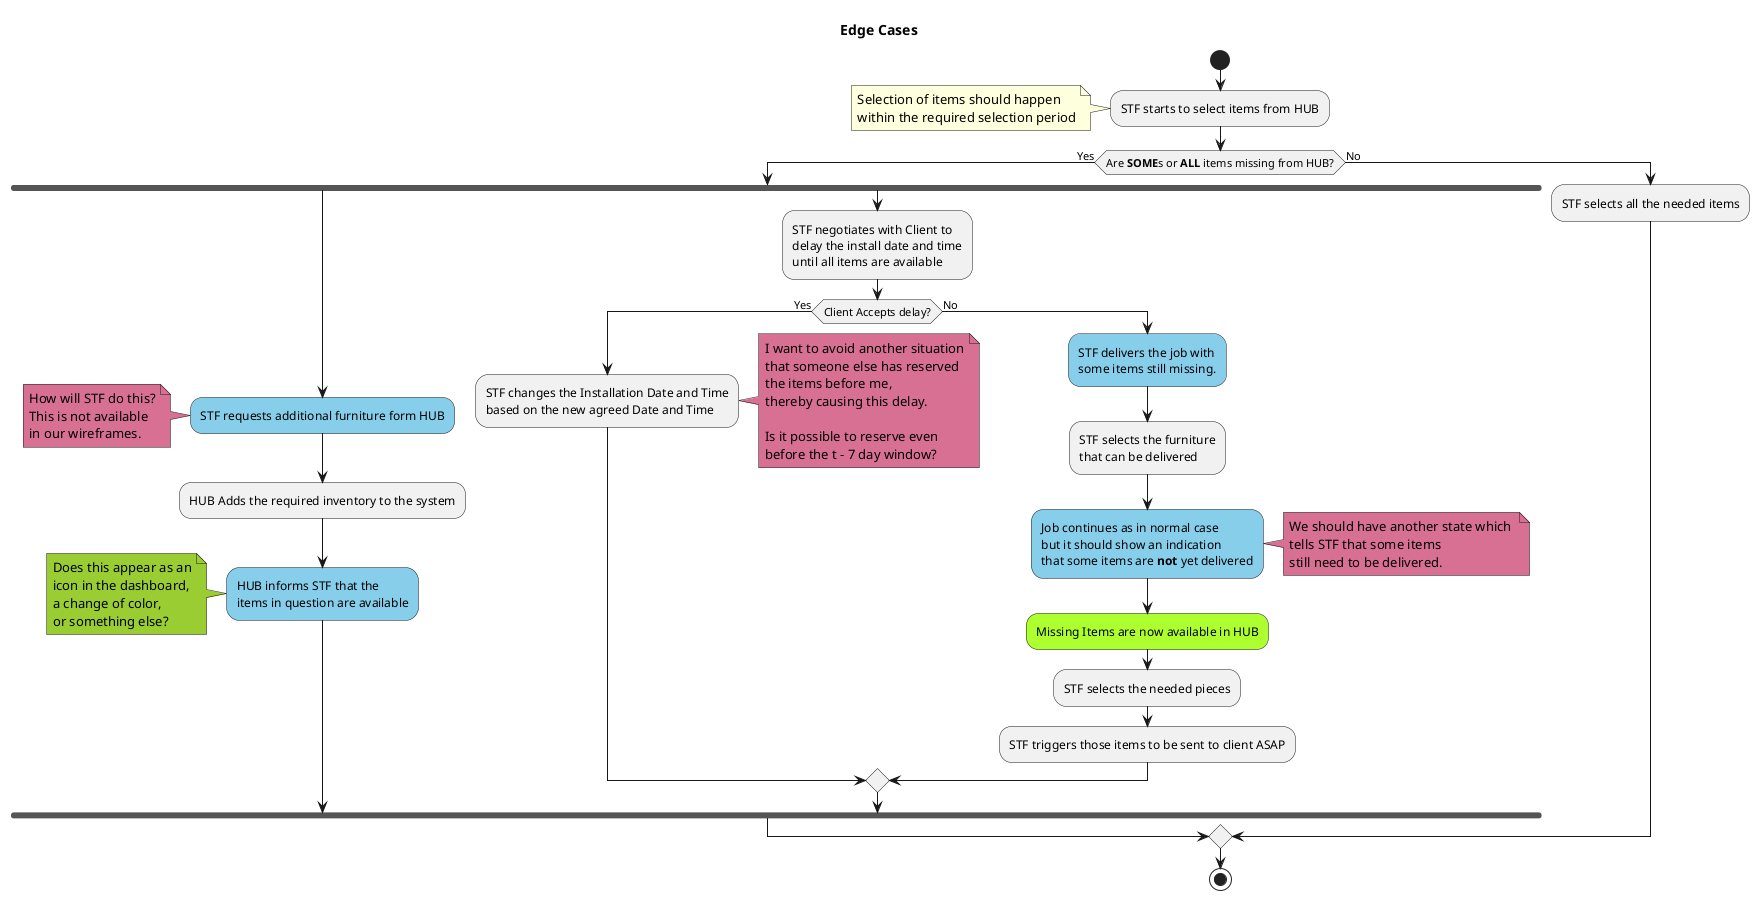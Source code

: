 ' Contains edge cases once some or all inventory items are missing
' during the date of Installation


@startuml
title Edge Cases
start

:STF starts to select items from HUB;
note
    Selection of items should happen
    within the required selection period
end note

if (Are **SOME**s or **ALL** items missing from HUB?) then (Yes)
    fork
        #SkyBlue:STF requests additional furniture form HUB;

        note #PaleVioletRed
            How will STF do this?
            This is not available
            in our wireframes.
        end note

        :HUB Adds the required inventory to the system;
        #SkyBlue:HUB informs STF that the
        items in question are available;
        note #YellowGreen
            Does this appear as an
            icon in the dashboard,
            a change of color, 
            or something else?
        end note
    fork again
        :STF negotiates with Client to
        delay the install date and time
        until all items are available;

        if (Client Accepts delay?) then (Yes)
            :STF changes the Installation Date and Time
            based on the new agreed Date and Time;

            note right #PaleVioletRed
                I want to avoid another situation
                that someone else has reserved
                the items before me,
                thereby causing this delay.

                Is it possible to reserve even
                before the t - 7 day window?
            end note
        else (No)
            #SkyBlue:STF delivers the job with
            some items still missing.;

            :STF selects the furniture
            that can be delivered;

            #SkyBlue:Job continues as in normal case
            but it should show an indication
            that some items are **not** yet delivered;

            note right #PaleVioletRed
                We should have another state which 
                tells STF that some items
                still need to be delivered.
            end note

            #GreenYellow:Missing Items are now available in HUB;
            :STF selects the needed pieces;
            :STF triggers those items to be sent to client ASAP;
        endif
    end fork

else (No)
    :STF selects all the needed items;
endif
stop
@enduml